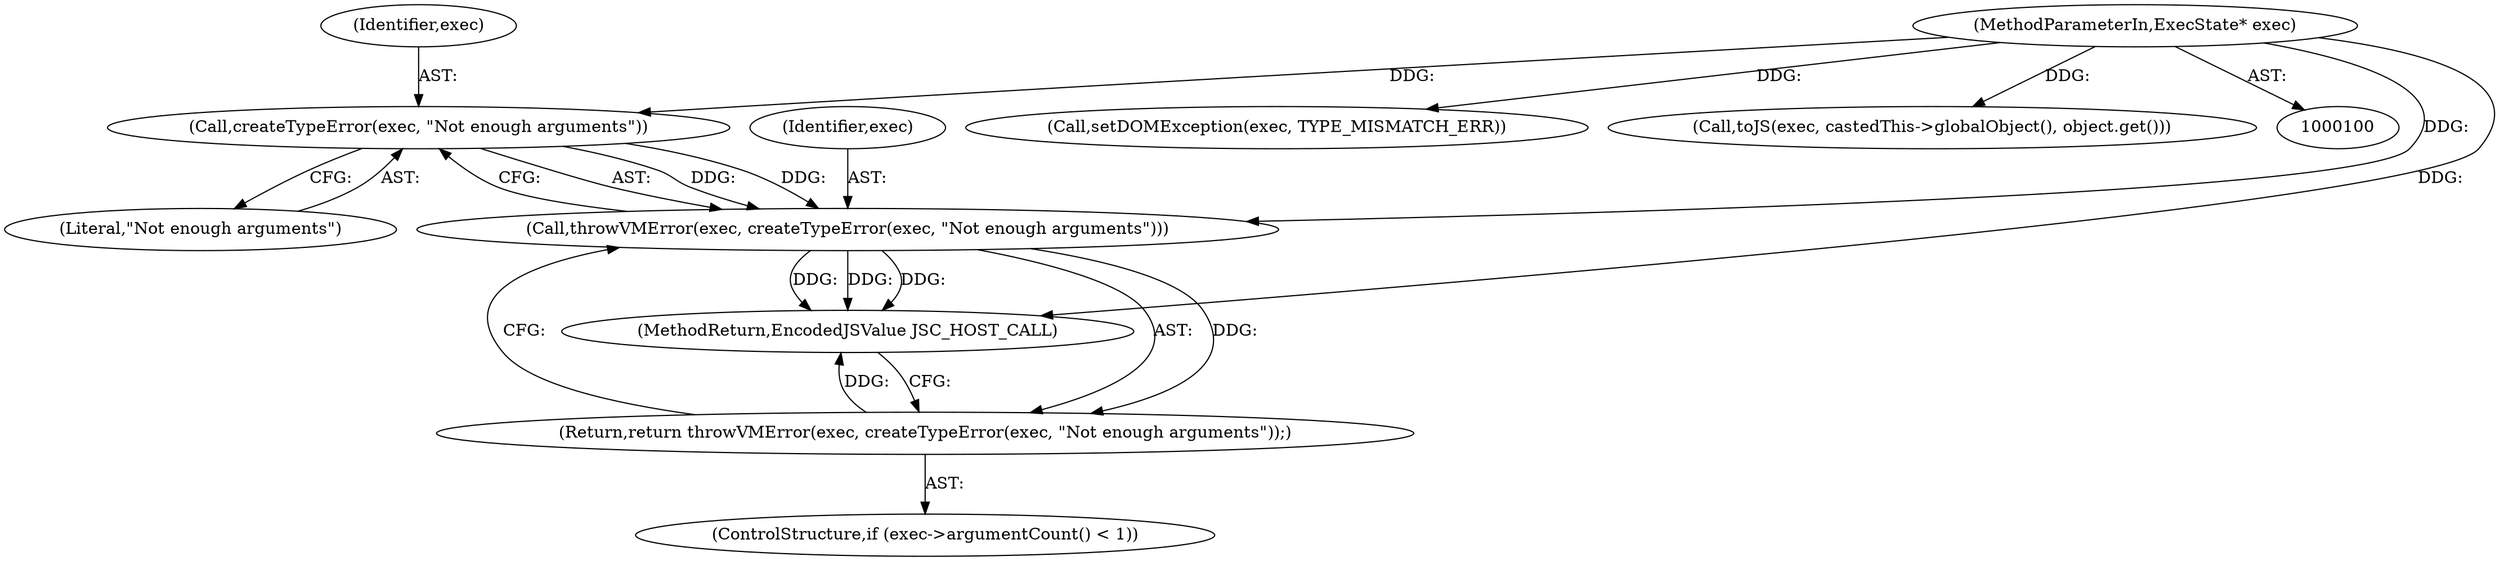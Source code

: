 digraph "0_Chrome_b944f670bb7a8a919daac497a4ea0536c954c201_20@API" {
"1000111" [label="(Call,createTypeError(exec, \"Not enough arguments\"))"];
"1000101" [label="(MethodParameterIn,ExecState* exec)"];
"1000109" [label="(Call,throwVMError(exec, createTypeError(exec, \"Not enough arguments\")))"];
"1000108" [label="(Return,return throwVMError(exec, createTypeError(exec, \"Not enough arguments\"));)"];
"1000108" [label="(Return,return throwVMError(exec, createTypeError(exec, \"Not enough arguments\"));)"];
"1000122" [label="(Call,setDOMException(exec, TYPE_MISMATCH_ERR))"];
"1000104" [label="(ControlStructure,if (exec->argumentCount() < 1))"];
"1000111" [label="(Call,createTypeError(exec, \"Not enough arguments\"))"];
"1000148" [label="(MethodReturn,EncodedJSValue JSC_HOST_CALL)"];
"1000113" [label="(Literal,\"Not enough arguments\")"];
"1000110" [label="(Identifier,exec)"];
"1000144" [label="(Call,toJS(exec, castedThis->globalObject(), object.get()))"];
"1000109" [label="(Call,throwVMError(exec, createTypeError(exec, \"Not enough arguments\")))"];
"1000101" [label="(MethodParameterIn,ExecState* exec)"];
"1000112" [label="(Identifier,exec)"];
"1000111" -> "1000109"  [label="AST: "];
"1000111" -> "1000113"  [label="CFG: "];
"1000112" -> "1000111"  [label="AST: "];
"1000113" -> "1000111"  [label="AST: "];
"1000109" -> "1000111"  [label="CFG: "];
"1000111" -> "1000109"  [label="DDG: "];
"1000111" -> "1000109"  [label="DDG: "];
"1000101" -> "1000111"  [label="DDG: "];
"1000101" -> "1000100"  [label="AST: "];
"1000101" -> "1000148"  [label="DDG: "];
"1000101" -> "1000109"  [label="DDG: "];
"1000101" -> "1000122"  [label="DDG: "];
"1000101" -> "1000144"  [label="DDG: "];
"1000109" -> "1000108"  [label="AST: "];
"1000110" -> "1000109"  [label="AST: "];
"1000108" -> "1000109"  [label="CFG: "];
"1000109" -> "1000148"  [label="DDG: "];
"1000109" -> "1000148"  [label="DDG: "];
"1000109" -> "1000148"  [label="DDG: "];
"1000109" -> "1000108"  [label="DDG: "];
"1000108" -> "1000104"  [label="AST: "];
"1000148" -> "1000108"  [label="CFG: "];
"1000108" -> "1000148"  [label="DDG: "];
}

